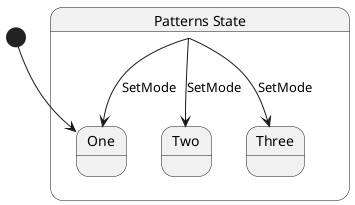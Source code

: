 @startuml Patterns
state "Patterns State" as Chickensoft_LogicBlocks_Generator_Tests_Patterns_State {
  state "One" as Chickensoft_LogicBlocks_Generator_Tests_Patterns_State_One
  state "Two" as Chickensoft_LogicBlocks_Generator_Tests_Patterns_State_Two
  state "Three" as Chickensoft_LogicBlocks_Generator_Tests_Patterns_State_Three
}

Chickensoft_LogicBlocks_Generator_Tests_Patterns_State --> Chickensoft_LogicBlocks_Generator_Tests_Patterns_State_One : SetMode
Chickensoft_LogicBlocks_Generator_Tests_Patterns_State --> Chickensoft_LogicBlocks_Generator_Tests_Patterns_State_Three : SetMode
Chickensoft_LogicBlocks_Generator_Tests_Patterns_State --> Chickensoft_LogicBlocks_Generator_Tests_Patterns_State_Two : SetMode

[*] --> Chickensoft_LogicBlocks_Generator_Tests_Patterns_State_One
@enduml